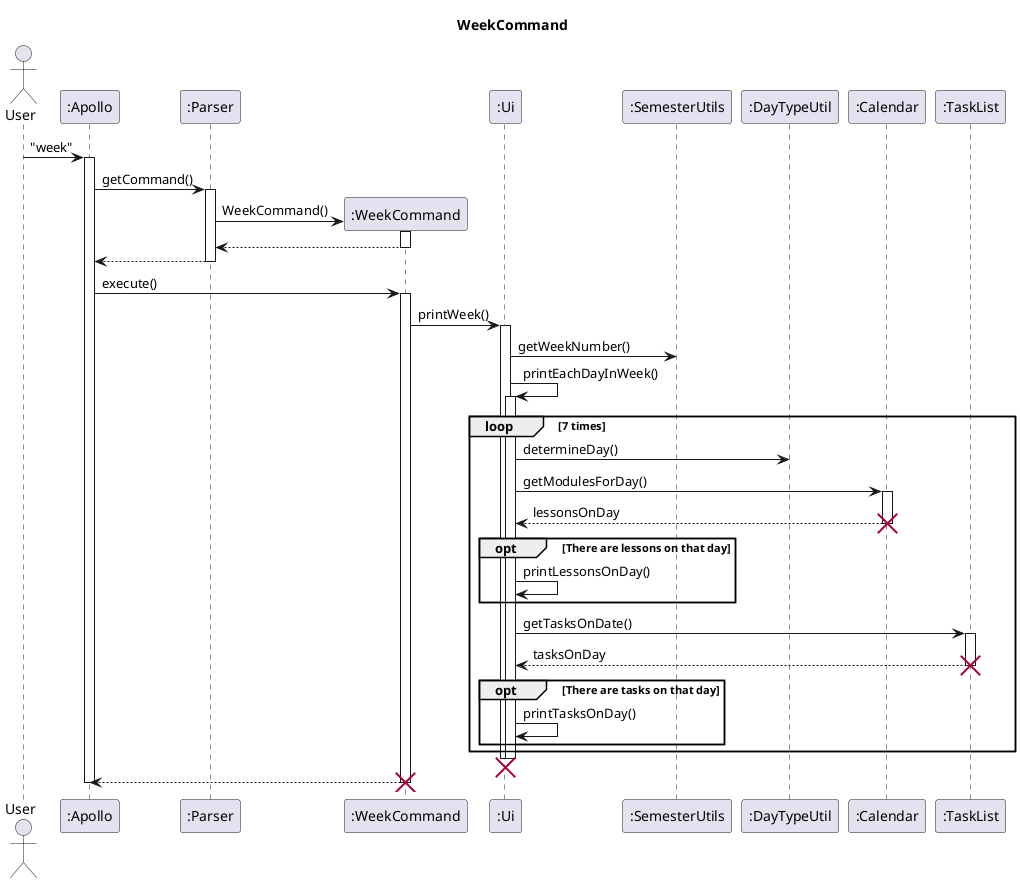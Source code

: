@startuml
'https://plantuml.com/sequence-diagram

skinparam maxMessageSize 100

title WeekCommand

actor User
participant ":Apollo" as Apollo
participant ":Parser" as Parser
participant ":WeekCommand" as week
participant ":Ui" as Ui
participant ":SemesterUtils" as SemUtils
participant ":DayTypeUtil" as DayTypeUtil
participant ":Calendar" as Calendar
participant ":TaskList" as TaskList

User -> Apollo : "week"
activate Apollo
Apollo -> Parser : getCommand()
activate Parser
Parser -> week** : WeekCommand()
week++
return
return

Apollo -> week : execute()
activate week


week -> Ui : printWeek()
activate Ui
Ui -> SemUtils : getWeekNumber()

Ui -> Ui++ : printEachDayInWeek()

loop 7 times
    Ui -> DayTypeUtil : determineDay()

    Ui -> Calendar : getModulesForDay()
    activate Calendar
    Calendar --> Ui : lessonsOnDay
    destroy Calendar
    opt There are lessons on that day
    Ui -> Ui : printLessonsOnDay()
    end

    Ui -> TaskList : getTasksOnDate()
    activate TaskList
    TaskList --> Ui : tasksOnDay
    destroy TaskList
    opt There are tasks on that day
    Ui -> Ui : printTasksOnDay()
    end
end
Ui--
destroy Ui
week --> Apollo
destroy week
Apollo--

@enduml